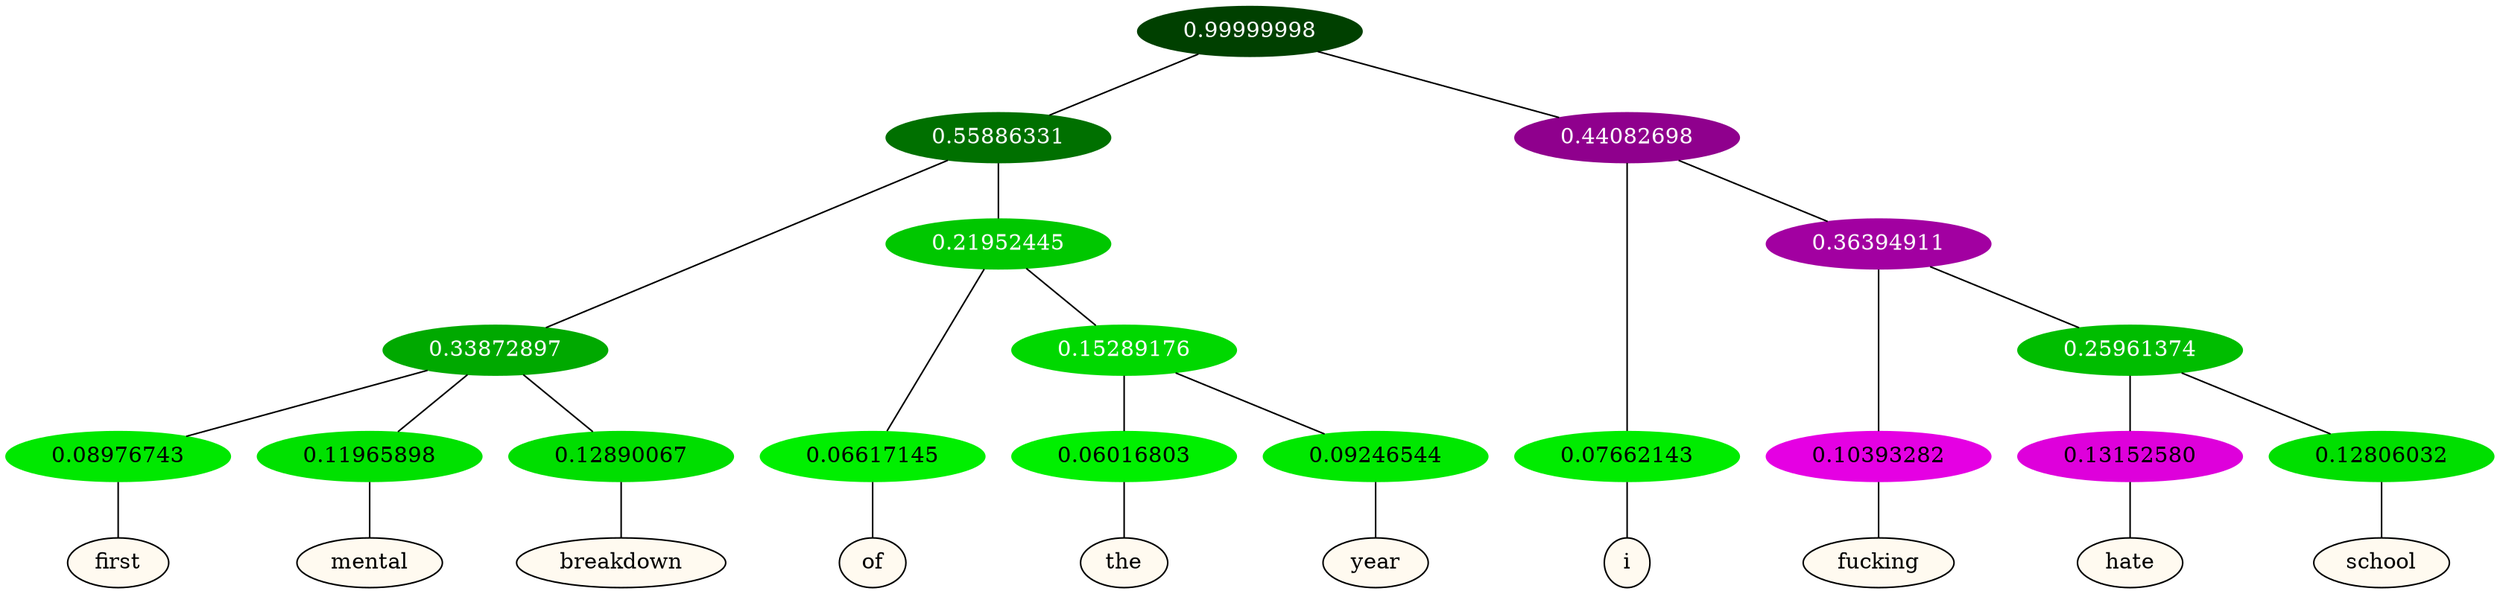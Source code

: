 graph {
	node [format=png height=0.15 nodesep=0.001 ordering=out overlap=prism overlap_scaling=0.01 ranksep=0.001 ratio=0.2 style=filled width=0.15]
	{
		rank=same
		a_w_7 [label=first color=black fillcolor=floralwhite style="filled,solid"]
		a_w_8 [label=mental color=black fillcolor=floralwhite style="filled,solid"]
		a_w_9 [label=breakdown color=black fillcolor=floralwhite style="filled,solid"]
		a_w_10 [label=of color=black fillcolor=floralwhite style="filled,solid"]
		a_w_14 [label=the color=black fillcolor=floralwhite style="filled,solid"]
		a_w_15 [label=year color=black fillcolor=floralwhite style="filled,solid"]
		a_w_5 [label=i color=black fillcolor=floralwhite style="filled,solid"]
		a_w_12 [label=fucking color=black fillcolor=floralwhite style="filled,solid"]
		a_w_16 [label=hate color=black fillcolor=floralwhite style="filled,solid"]
		a_w_17 [label=school color=black fillcolor=floralwhite style="filled,solid"]
	}
	a_n_7 -- a_w_7
	a_n_8 -- a_w_8
	a_n_9 -- a_w_9
	a_n_10 -- a_w_10
	a_n_14 -- a_w_14
	a_n_15 -- a_w_15
	a_n_5 -- a_w_5
	a_n_12 -- a_w_12
	a_n_16 -- a_w_16
	a_n_17 -- a_w_17
	{
		rank=same
		a_n_7 [label=0.08976743 color="0.334 1.000 0.910" fontcolor=black]
		a_n_8 [label=0.11965898 color="0.334 1.000 0.880" fontcolor=black]
		a_n_9 [label=0.12890067 color="0.334 1.000 0.871" fontcolor=black]
		a_n_10 [label=0.06617145 color="0.334 1.000 0.934" fontcolor=black]
		a_n_14 [label=0.06016803 color="0.334 1.000 0.940" fontcolor=black]
		a_n_15 [label=0.09246544 color="0.334 1.000 0.908" fontcolor=black]
		a_n_5 [label=0.07662143 color="0.334 1.000 0.923" fontcolor=black]
		a_n_12 [label=0.10393282 color="0.835 1.000 0.896" fontcolor=black]
		a_n_16 [label=0.13152580 color="0.835 1.000 0.868" fontcolor=black]
		a_n_17 [label=0.12806032 color="0.334 1.000 0.872" fontcolor=black]
	}
	a_n_0 [label=0.99999998 color="0.334 1.000 0.250" fontcolor=grey99]
	a_n_1 [label=0.55886331 color="0.334 1.000 0.441" fontcolor=grey99]
	a_n_0 -- a_n_1
	a_n_2 [label=0.44082698 color="0.835 1.000 0.559" fontcolor=grey99]
	a_n_0 -- a_n_2
	a_n_3 [label=0.33872897 color="0.334 1.000 0.661" fontcolor=grey99]
	a_n_1 -- a_n_3
	a_n_4 [label=0.21952445 color="0.334 1.000 0.780" fontcolor=grey99]
	a_n_1 -- a_n_4
	a_n_2 -- a_n_5
	a_n_6 [label=0.36394911 color="0.835 1.000 0.636" fontcolor=grey99]
	a_n_2 -- a_n_6
	a_n_3 -- a_n_7
	a_n_3 -- a_n_8
	a_n_3 -- a_n_9
	a_n_4 -- a_n_10
	a_n_11 [label=0.15289176 color="0.334 1.000 0.847" fontcolor=grey99]
	a_n_4 -- a_n_11
	a_n_6 -- a_n_12
	a_n_13 [label=0.25961374 color="0.334 1.000 0.740" fontcolor=grey99]
	a_n_6 -- a_n_13
	a_n_11 -- a_n_14
	a_n_11 -- a_n_15
	a_n_13 -- a_n_16
	a_n_13 -- a_n_17
}
